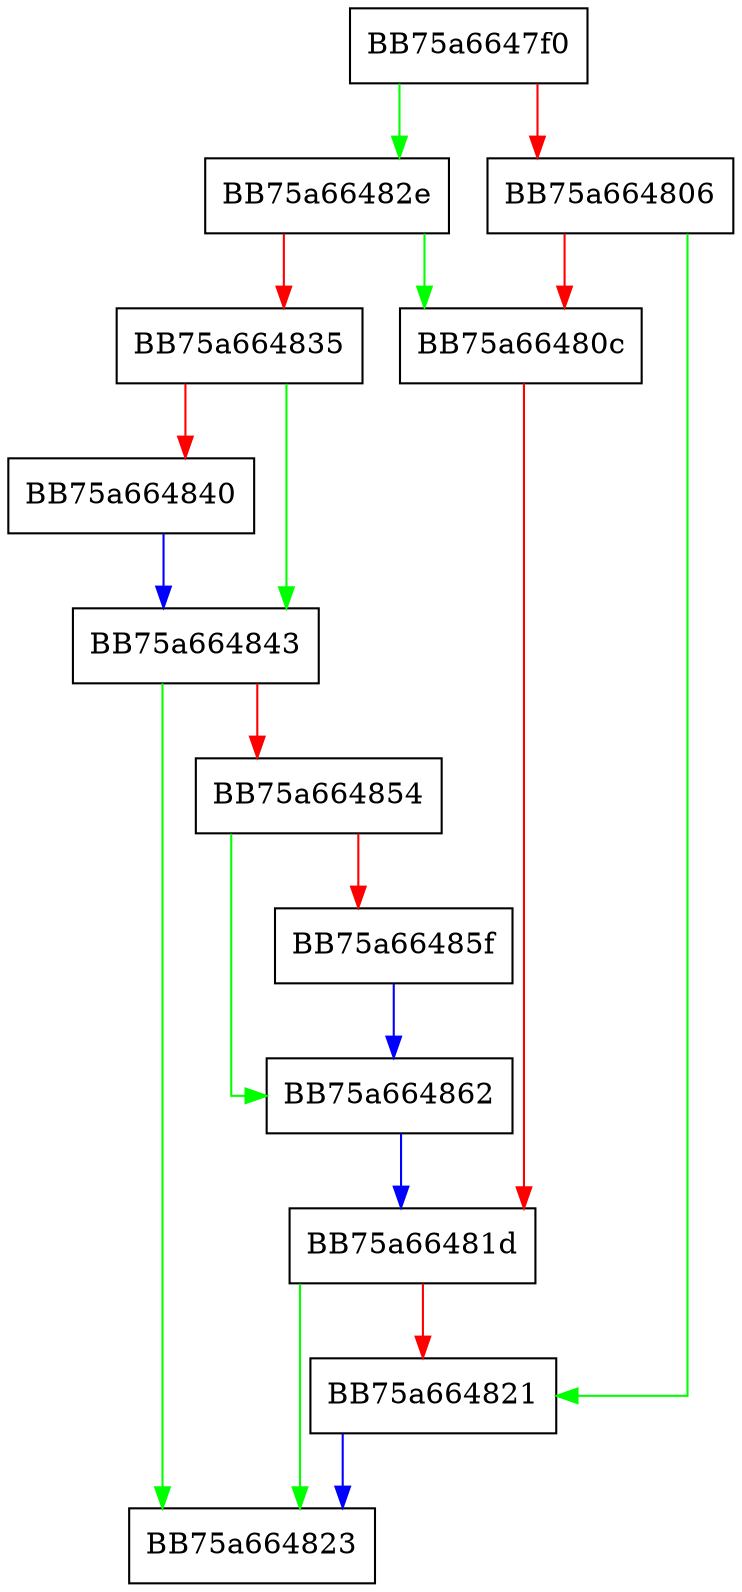 digraph Prepare {
  node [shape="box"];
  graph [splines=ortho];
  BB75a6647f0 -> BB75a66482e [color="green"];
  BB75a6647f0 -> BB75a664806 [color="red"];
  BB75a664806 -> BB75a664821 [color="green"];
  BB75a664806 -> BB75a66480c [color="red"];
  BB75a66480c -> BB75a66481d [color="red"];
  BB75a66481d -> BB75a664823 [color="green"];
  BB75a66481d -> BB75a664821 [color="red"];
  BB75a664821 -> BB75a664823 [color="blue"];
  BB75a66482e -> BB75a66480c [color="green"];
  BB75a66482e -> BB75a664835 [color="red"];
  BB75a664835 -> BB75a664843 [color="green"];
  BB75a664835 -> BB75a664840 [color="red"];
  BB75a664840 -> BB75a664843 [color="blue"];
  BB75a664843 -> BB75a664823 [color="green"];
  BB75a664843 -> BB75a664854 [color="red"];
  BB75a664854 -> BB75a664862 [color="green"];
  BB75a664854 -> BB75a66485f [color="red"];
  BB75a66485f -> BB75a664862 [color="blue"];
  BB75a664862 -> BB75a66481d [color="blue"];
}